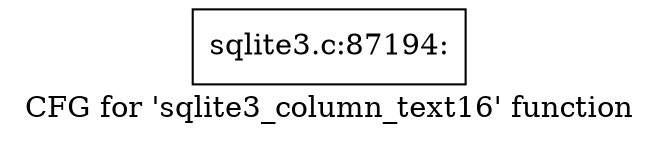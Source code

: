 digraph "CFG for 'sqlite3_column_text16' function" {
	label="CFG for 'sqlite3_column_text16' function";

	Node0x55c0f5cc91c0 [shape=record,label="{sqlite3.c:87194:}"];
}
